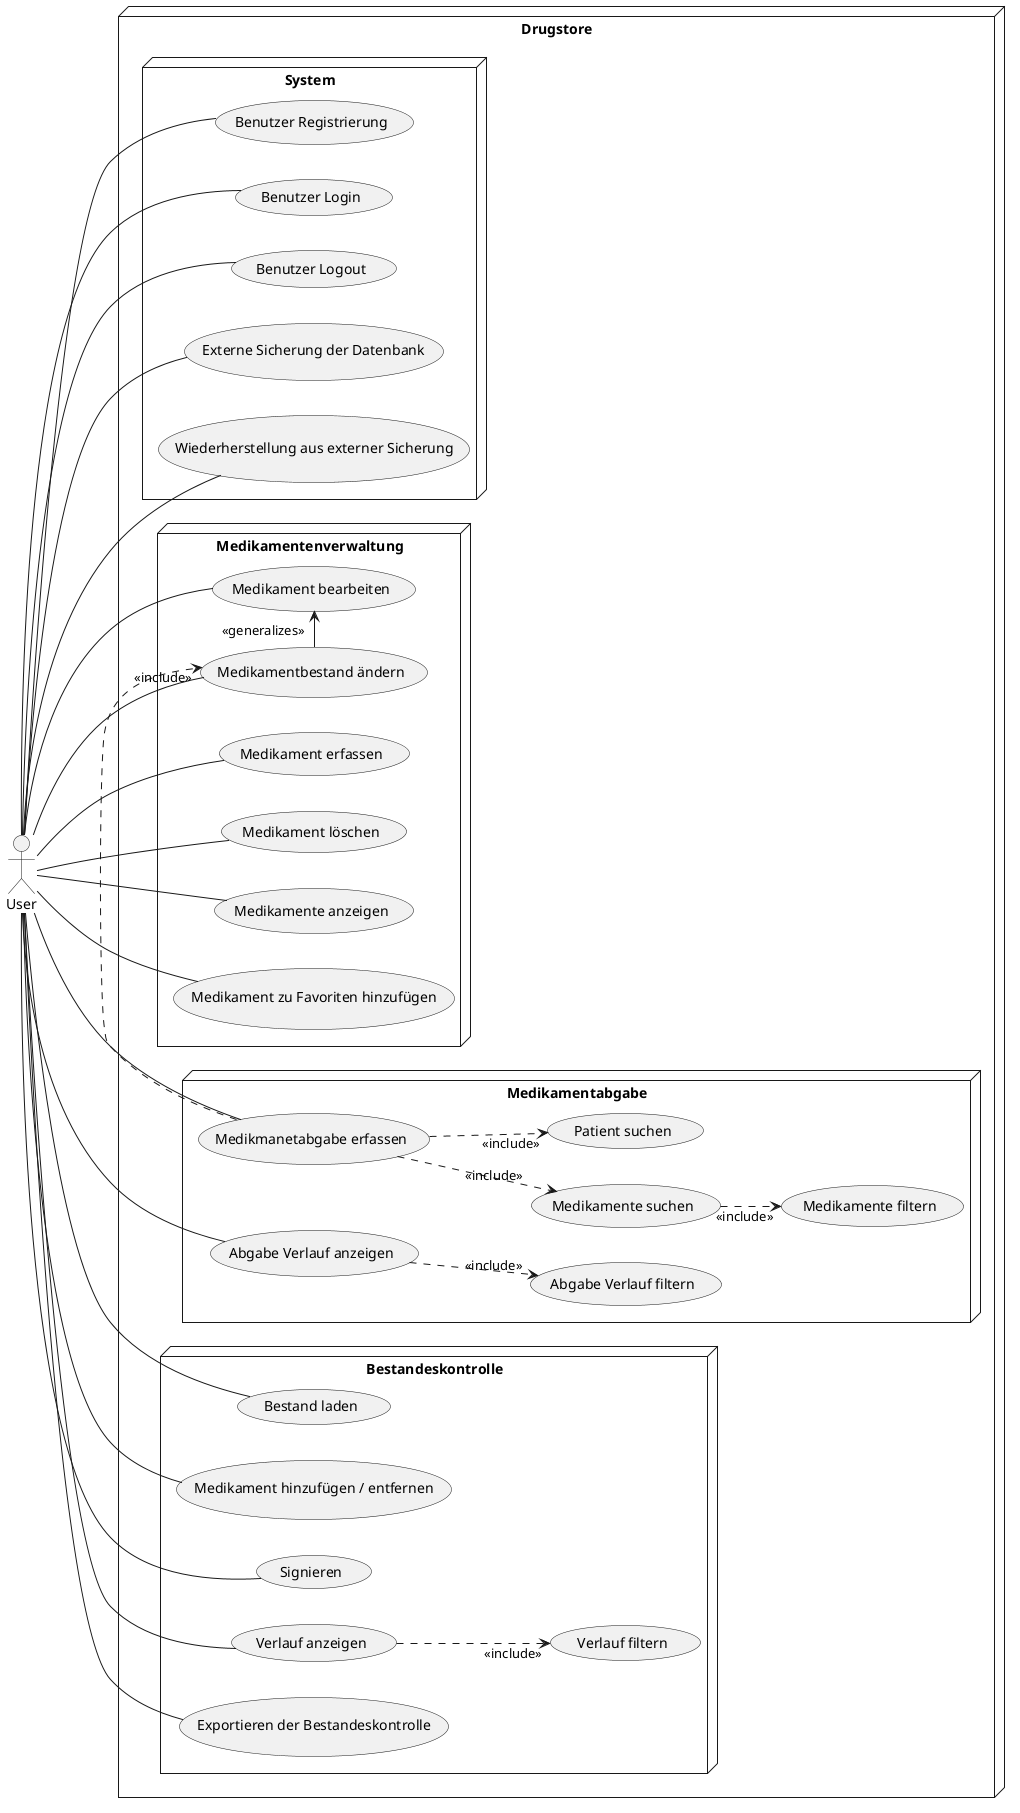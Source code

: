 ﻿@startuml usecase-overview
left to right direction
node Drugstore {

    node System {
        usecase "Benutzer Registrierung" as UC11
        usecase "Benutzer Login" as UC12
        usecase "Benutzer Logout" as UC13
        usecase "Externe Sicherung der Datenbank" as UC14
        usecase "Wiederherstellung aus externer Sicherung" as UC15
    }

    node Medikamentenverwaltung {
        usecase "Medikament erfassen" as UC21
        usecase "Medikament bearbeiten" as UC22
        usecase "Medikament löschen" as UC23
        usecase "Medikamente anzeigen" as UC24
        usecase "Medikamentbestand ändern" as UC25
        usecase "Medikament zu Favoriten hinzufügen" as UC26
    }

    node Medikamentabgabe {
        usecase "Medikmanetabgabe erfassen" as UC31
        usecase "Medikamente suchen" as UC32
        usecase "Medikamente filtern" as UC33
        usecase "Patient suchen" as UC34
        usecase "Abgabe Verlauf anzeigen" as UC35
        usecase "Abgabe Verlauf filtern" as UC36
    }

    node Bestandeskontrolle {
        usecase "Bestand laden" as UC41
        usecase "Medikament hinzufügen / entfernen" as UC42
        usecase "Signieren" as UC43
        usecase "Verlauf anzeigen" as UC44
        usecase "Verlauf filtern" as UC45
        usecase "Exportieren der Bestandeskontrolle" as UC46
    }
}


:User: - UC11
:User: - UC12
:User: - UC13
:User: - UC14
:User: - UC15

:User: -- UC21
:User: -- UC22
:User: -- UC23
:User: -- UC24
:User: -- UC25
:User: -- UC26

:User: --- UC31
:User: --- UC35

:User: --- UC41
:User: --- UC42
:User: --- UC43
:User: --- UC44
:User: --- UC46

UC22 <- "<<generalizes>>" UC25

UC31 .> "<<include>>" UC25

UC31 ..> "<<include>>" UC32
UC31 ..> "<<include>>" UC34
UC32 ..> "<<include>>" UC33
UC35 ..> "<<include>>" UC36

UC44 ..> "<<include>>" UC45

@enduml